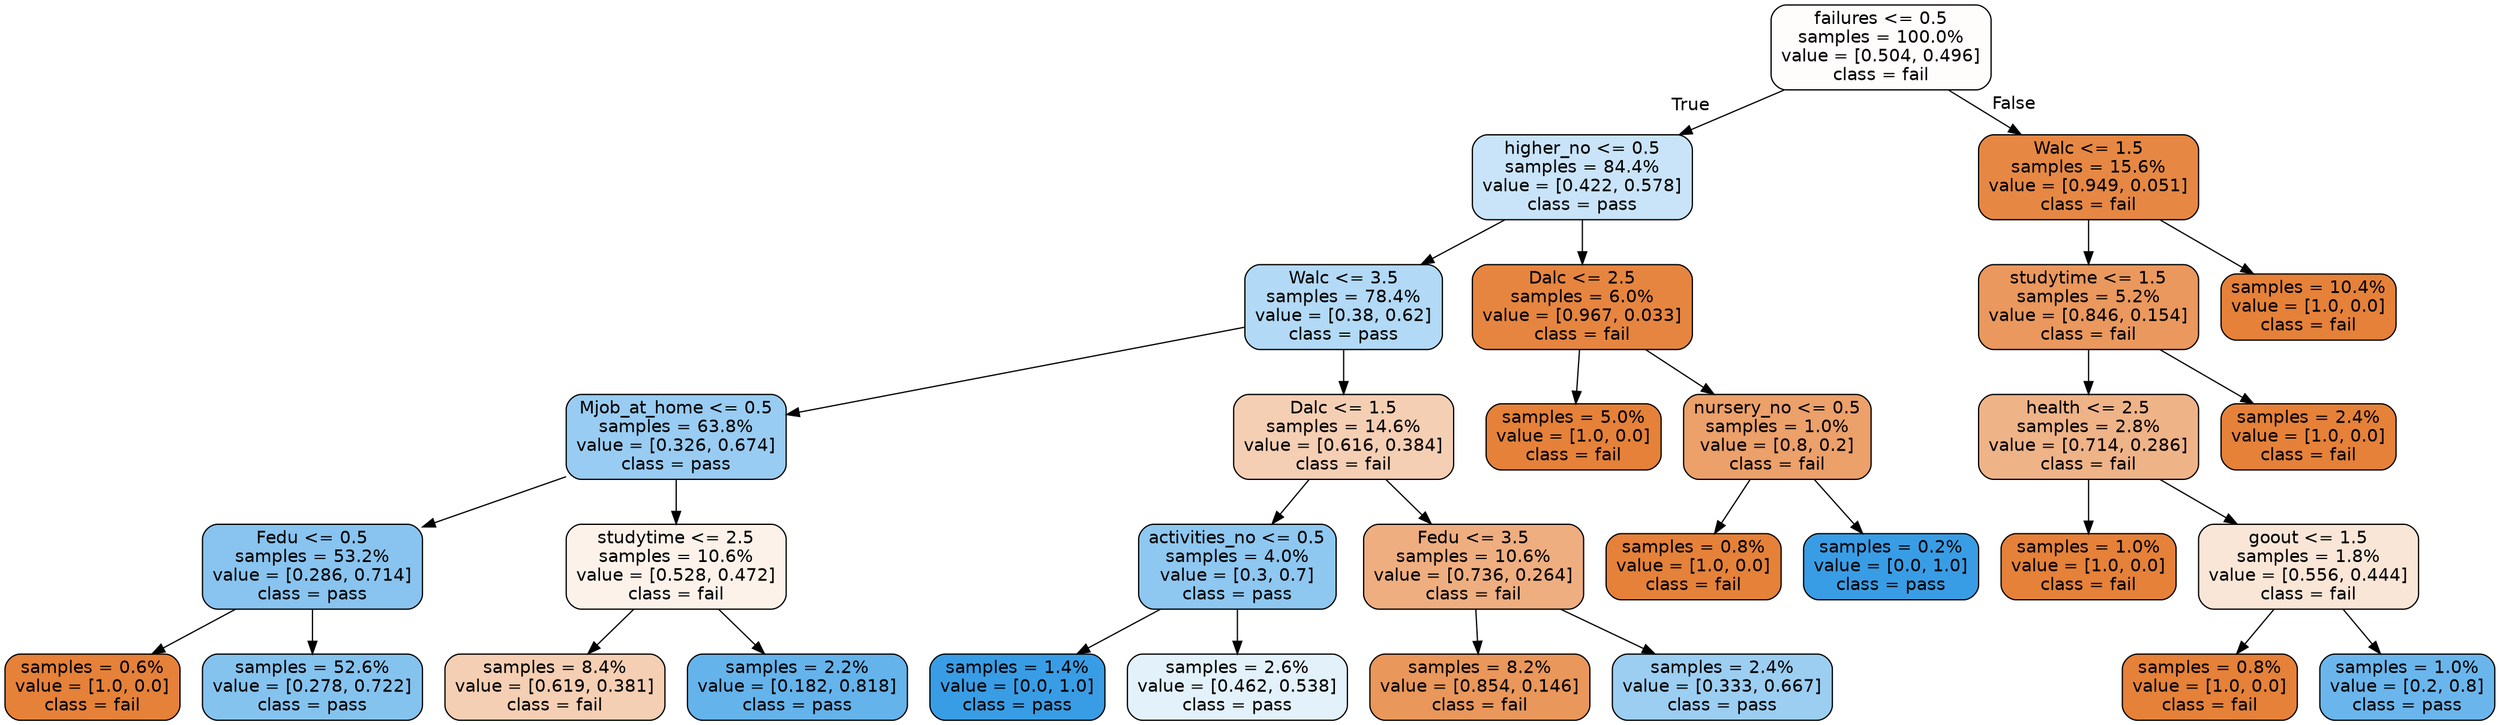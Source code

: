 digraph Tree {
node [shape=box, style="filled, rounded", color="black", fontname="helvetica"] ;
edge [fontname="helvetica"] ;
0 [label="failures <= 0.5\nsamples = 100.0%\nvalue = [0.504, 0.496]\nclass = fail", fillcolor="#fffdfc"] ;
1 [label="higher_no <= 0.5\nsamples = 84.4%\nvalue = [0.422, 0.578]\nclass = pass", fillcolor="#c9e4f8"] ;
0 -> 1 [labeldistance=2.5, labelangle=45, headlabel="True"] ;
2 [label="Walc <= 3.5\nsamples = 78.4%\nvalue = [0.38, 0.62]\nclass = pass", fillcolor="#b2d9f5"] ;
1 -> 2 ;
3 [label="Mjob_at_home <= 0.5\nsamples = 63.8%\nvalue = [0.326, 0.674]\nclass = pass", fillcolor="#99ccf2"] ;
2 -> 3 ;
4 [label="Fedu <= 0.5\nsamples = 53.2%\nvalue = [0.286, 0.714]\nclass = pass", fillcolor="#88c4ef"] ;
3 -> 4 ;
5 [label="samples = 0.6%\nvalue = [1.0, 0.0]\nclass = fail", fillcolor="#e58139"] ;
4 -> 5 ;
6 [label="samples = 52.6%\nvalue = [0.278, 0.722]\nclass = pass", fillcolor="#85c3ef"] ;
4 -> 6 ;
7 [label="studytime <= 2.5\nsamples = 10.6%\nvalue = [0.528, 0.472]\nclass = fail", fillcolor="#fcf2ea"] ;
3 -> 7 ;
8 [label="samples = 8.4%\nvalue = [0.619, 0.381]\nclass = fail", fillcolor="#f5cfb3"] ;
7 -> 8 ;
9 [label="samples = 2.2%\nvalue = [0.182, 0.818]\nclass = pass", fillcolor="#65b3eb"] ;
7 -> 9 ;
10 [label="Dalc <= 1.5\nsamples = 14.6%\nvalue = [0.616, 0.384]\nclass = fail", fillcolor="#f5cfb4"] ;
2 -> 10 ;
11 [label="activities_no <= 0.5\nsamples = 4.0%\nvalue = [0.3, 0.7]\nclass = pass", fillcolor="#8ec7f0"] ;
10 -> 11 ;
12 [label="samples = 1.4%\nvalue = [0.0, 1.0]\nclass = pass", fillcolor="#399de5"] ;
11 -> 12 ;
13 [label="samples = 2.6%\nvalue = [0.462, 0.538]\nclass = pass", fillcolor="#e3f1fb"] ;
11 -> 13 ;
14 [label="Fedu <= 3.5\nsamples = 10.6%\nvalue = [0.736, 0.264]\nclass = fail", fillcolor="#eeae80"] ;
10 -> 14 ;
15 [label="samples = 8.2%\nvalue = [0.854, 0.146]\nclass = fail", fillcolor="#e9975b"] ;
14 -> 15 ;
16 [label="samples = 2.4%\nvalue = [0.333, 0.667]\nclass = pass", fillcolor="#9ccef2"] ;
14 -> 16 ;
17 [label="Dalc <= 2.5\nsamples = 6.0%\nvalue = [0.967, 0.033]\nclass = fail", fillcolor="#e68540"] ;
1 -> 17 ;
18 [label="samples = 5.0%\nvalue = [1.0, 0.0]\nclass = fail", fillcolor="#e58139"] ;
17 -> 18 ;
19 [label="nursery_no <= 0.5\nsamples = 1.0%\nvalue = [0.8, 0.2]\nclass = fail", fillcolor="#eca06a"] ;
17 -> 19 ;
20 [label="samples = 0.8%\nvalue = [1.0, 0.0]\nclass = fail", fillcolor="#e58139"] ;
19 -> 20 ;
21 [label="samples = 0.2%\nvalue = [0.0, 1.0]\nclass = pass", fillcolor="#399de5"] ;
19 -> 21 ;
22 [label="Walc <= 1.5\nsamples = 15.6%\nvalue = [0.949, 0.051]\nclass = fail", fillcolor="#e68844"] ;
0 -> 22 [labeldistance=2.5, labelangle=-45, headlabel="False"] ;
23 [label="studytime <= 1.5\nsamples = 5.2%\nvalue = [0.846, 0.154]\nclass = fail", fillcolor="#ea985d"] ;
22 -> 23 ;
24 [label="health <= 2.5\nsamples = 2.8%\nvalue = [0.714, 0.286]\nclass = fail", fillcolor="#efb388"] ;
23 -> 24 ;
25 [label="samples = 1.0%\nvalue = [1.0, 0.0]\nclass = fail", fillcolor="#e58139"] ;
24 -> 25 ;
26 [label="goout <= 1.5\nsamples = 1.8%\nvalue = [0.556, 0.444]\nclass = fail", fillcolor="#fae6d7"] ;
24 -> 26 ;
27 [label="samples = 0.8%\nvalue = [1.0, 0.0]\nclass = fail", fillcolor="#e58139"] ;
26 -> 27 ;
28 [label="samples = 1.0%\nvalue = [0.2, 0.8]\nclass = pass", fillcolor="#6ab6ec"] ;
26 -> 28 ;
29 [label="samples = 2.4%\nvalue = [1.0, 0.0]\nclass = fail", fillcolor="#e58139"] ;
23 -> 29 ;
30 [label="samples = 10.4%\nvalue = [1.0, 0.0]\nclass = fail", fillcolor="#e58139"] ;
22 -> 30 ;
}